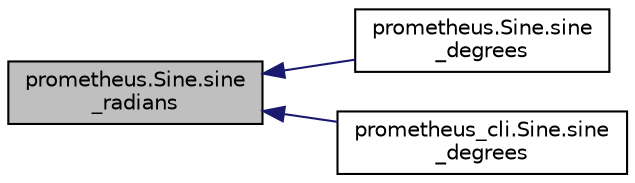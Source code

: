 digraph "prometheus.Sine.sine_radians"
{
  edge [fontname="Helvetica",fontsize="10",labelfontname="Helvetica",labelfontsize="10"];
  node [fontname="Helvetica",fontsize="10",shape=record];
  rankdir="LR";
  Node1 [label="prometheus.Sine.sine\l_radians",height=0.2,width=0.4,color="black", fillcolor="grey75", style="filled", fontcolor="black"];
  Node1 -> Node2 [dir="back",color="midnightblue",fontsize="10",style="solid",fontname="Helvetica"];
  Node2 [label="prometheus.Sine.sine\l_degrees",height=0.2,width=0.4,color="black", fillcolor="white", style="filled",URL="$classprometheus_1_1_sine.html#a452be228e4424a58f6559272de35cebd"];
  Node1 -> Node3 [dir="back",color="midnightblue",fontsize="10",style="solid",fontname="Helvetica"];
  Node3 [label="prometheus_cli.Sine.sine\l_degrees",height=0.2,width=0.4,color="black", fillcolor="white", style="filled",URL="$classprometheus__cli_1_1_sine.html#a4b8ce4d6d54e87062fe0e4e3d65e124f"];
}
